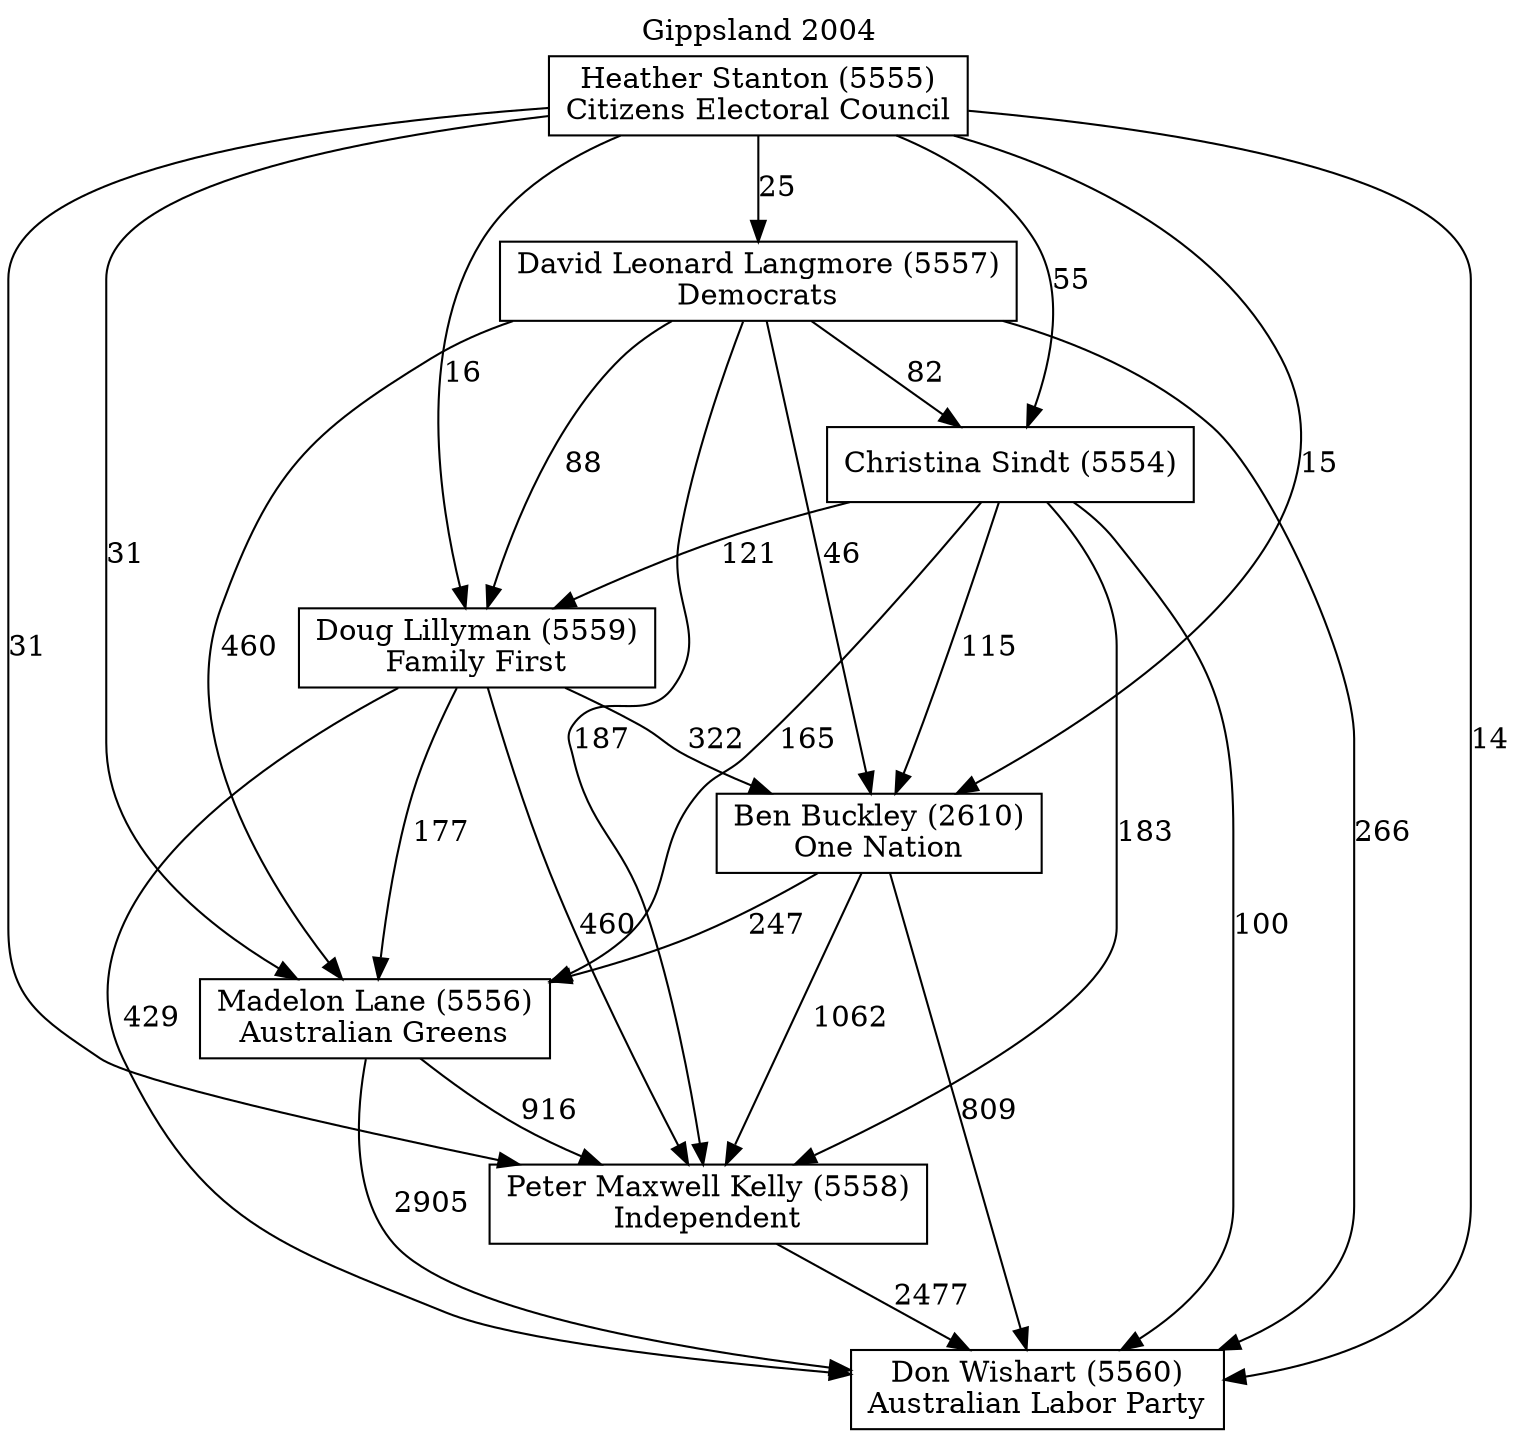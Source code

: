 // House preference flow
digraph "Don Wishart (5560)_Gippsland_2004" {
	graph [label="Gippsland 2004" labelloc=t mclimit=10]
	node [shape=box]
	"Ben Buckley (2610)" [label="Ben Buckley (2610)
One Nation"]
	"Christina Sindt (5554)" [label="Christina Sindt (5554)
"]
	"David Leonard Langmore (5557)" [label="David Leonard Langmore (5557)
Democrats"]
	"Don Wishart (5560)" [label="Don Wishart (5560)
Australian Labor Party"]
	"Doug Lillyman (5559)" [label="Doug Lillyman (5559)
Family First"]
	"Heather Stanton (5555)" [label="Heather Stanton (5555)
Citizens Electoral Council"]
	"Madelon Lane (5556)" [label="Madelon Lane (5556)
Australian Greens"]
	"Peter Maxwell Kelly (5558)" [label="Peter Maxwell Kelly (5558)
Independent"]
	"Ben Buckley (2610)" -> "Don Wishart (5560)" [label=809]
	"Ben Buckley (2610)" -> "Madelon Lane (5556)" [label=247]
	"Ben Buckley (2610)" -> "Peter Maxwell Kelly (5558)" [label=1062]
	"Christina Sindt (5554)" -> "Ben Buckley (2610)" [label=115]
	"Christina Sindt (5554)" -> "Don Wishart (5560)" [label=100]
	"Christina Sindt (5554)" -> "Doug Lillyman (5559)" [label=121]
	"Christina Sindt (5554)" -> "Madelon Lane (5556)" [label=165]
	"Christina Sindt (5554)" -> "Peter Maxwell Kelly (5558)" [label=183]
	"David Leonard Langmore (5557)" -> "Ben Buckley (2610)" [label=46]
	"David Leonard Langmore (5557)" -> "Christina Sindt (5554)" [label=82]
	"David Leonard Langmore (5557)" -> "Don Wishart (5560)" [label=266]
	"David Leonard Langmore (5557)" -> "Doug Lillyman (5559)" [label=88]
	"David Leonard Langmore (5557)" -> "Madelon Lane (5556)" [label=460]
	"David Leonard Langmore (5557)" -> "Peter Maxwell Kelly (5558)" [label=187]
	"Doug Lillyman (5559)" -> "Ben Buckley (2610)" [label=322]
	"Doug Lillyman (5559)" -> "Don Wishart (5560)" [label=429]
	"Doug Lillyman (5559)" -> "Madelon Lane (5556)" [label=177]
	"Doug Lillyman (5559)" -> "Peter Maxwell Kelly (5558)" [label=460]
	"Heather Stanton (5555)" -> "Ben Buckley (2610)" [label=15]
	"Heather Stanton (5555)" -> "Christina Sindt (5554)" [label=55]
	"Heather Stanton (5555)" -> "David Leonard Langmore (5557)" [label=25]
	"Heather Stanton (5555)" -> "Don Wishart (5560)" [label=14]
	"Heather Stanton (5555)" -> "Doug Lillyman (5559)" [label=16]
	"Heather Stanton (5555)" -> "Madelon Lane (5556)" [label=31]
	"Heather Stanton (5555)" -> "Peter Maxwell Kelly (5558)" [label=31]
	"Madelon Lane (5556)" -> "Don Wishart (5560)" [label=2905]
	"Madelon Lane (5556)" -> "Peter Maxwell Kelly (5558)" [label=916]
	"Peter Maxwell Kelly (5558)" -> "Don Wishart (5560)" [label=2477]
}

